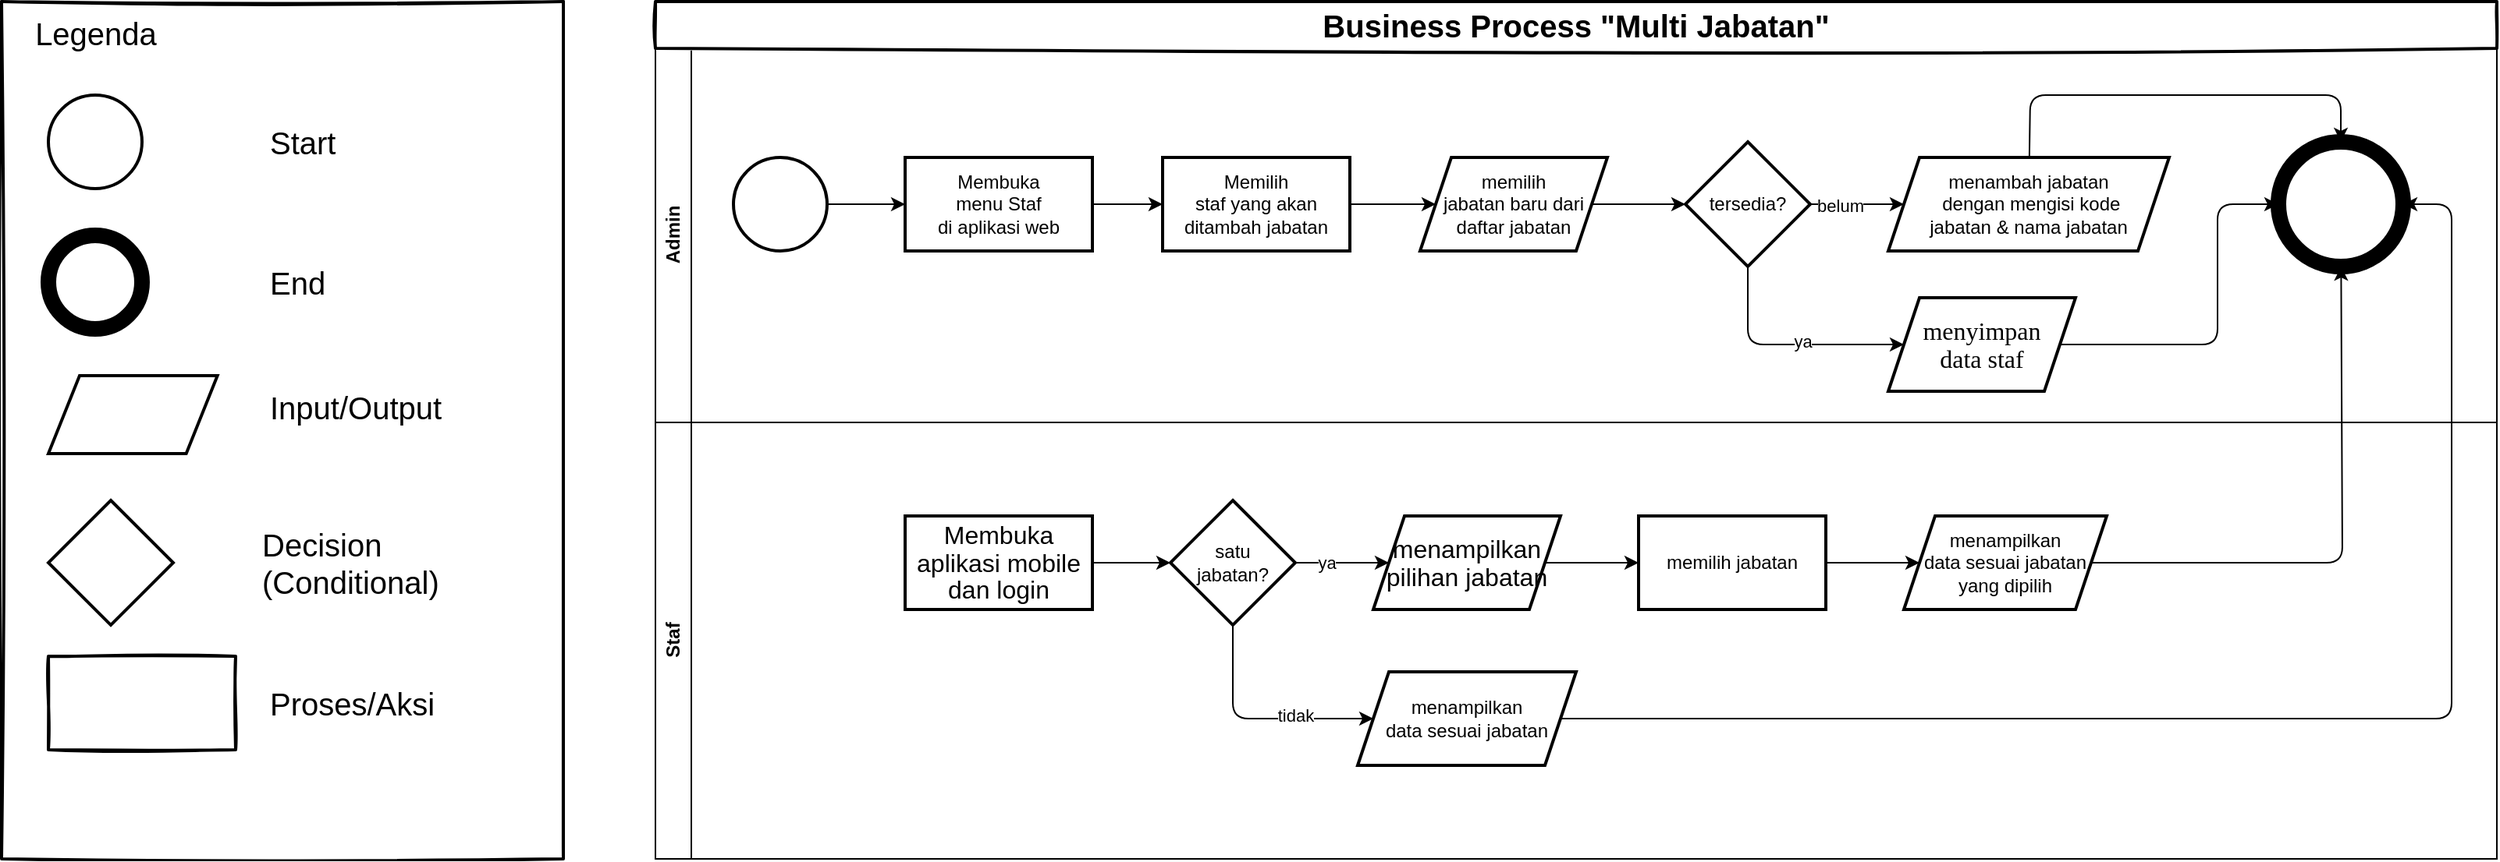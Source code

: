 <mxfile>
    <diagram id="tw29Rx7nYrJgqkUNpDrC" name="Page-1">
        <mxGraphModel dx="1179" dy="662" grid="1" gridSize="10" guides="1" tooltips="1" connect="1" arrows="1" fold="1" page="1" pageScale="1" pageWidth="850" pageHeight="1100" math="0" shadow="0">
            <root>
                <mxCell id="0"/>
                <mxCell id="1" parent="0"/>
                <mxCell id="60" value="" style="swimlane;startSize=0;shadow=0;sketch=1;fillStyle=auto;strokeWidth=2;fontSize=20;gradientColor=none;" vertex="1" parent="1">
                    <mxGeometry x="20" y="120" width="360" height="550" as="geometry"/>
                </mxCell>
                <mxCell id="61" value="Legenda" style="text;html=1;align=center;verticalAlign=middle;resizable=0;points=[];autosize=1;strokeColor=none;fillColor=none;fontSize=20;" vertex="1" parent="60">
                    <mxGeometry x="10" width="100" height="40" as="geometry"/>
                </mxCell>
                <mxCell id="62" value="" style="strokeWidth=2;html=1;shape=mxgraph.flowchart.start_2;whiteSpace=wrap;" vertex="1" parent="60">
                    <mxGeometry x="30" y="60" width="60" height="60" as="geometry"/>
                </mxCell>
                <mxCell id="63" value="" style="ellipse;whiteSpace=wrap;html=1;strokeWidth=10;" vertex="1" parent="60">
                    <mxGeometry x="30" y="150" width="60" height="60" as="geometry"/>
                </mxCell>
                <mxCell id="64" value="End" style="text;html=1;align=left;verticalAlign=middle;resizable=0;points=[];autosize=1;strokeColor=none;fillColor=none;fontSize=20;" vertex="1" parent="60">
                    <mxGeometry x="170" y="160" width="60" height="40" as="geometry"/>
                </mxCell>
                <mxCell id="65" value="Start" style="text;html=1;align=left;verticalAlign=middle;resizable=0;points=[];autosize=1;strokeColor=none;fillColor=none;fontSize=20;" vertex="1" parent="60">
                    <mxGeometry x="170" y="70" width="70" height="40" as="geometry"/>
                </mxCell>
                <mxCell id="67" value="&lt;div style=&quot;&quot;&gt;&lt;br&gt;&lt;/div&gt;" style="shape=parallelogram;perimeter=parallelogramPerimeter;whiteSpace=wrap;html=1;fixedSize=1;strokeWidth=2;align=center;" vertex="1" parent="60">
                    <mxGeometry x="30" y="240" width="108.33" height="50" as="geometry"/>
                </mxCell>
                <mxCell id="68" value="Input/Output" style="text;html=1;align=left;verticalAlign=middle;resizable=0;points=[];autosize=1;strokeColor=none;fillColor=none;fontSize=20;" vertex="1" parent="60">
                    <mxGeometry x="170" y="240" width="130" height="40" as="geometry"/>
                </mxCell>
                <mxCell id="69" value="" style="rhombus;whiteSpace=wrap;html=1;strokeWidth=2;" vertex="1" parent="60">
                    <mxGeometry x="30" y="320" width="80" height="80" as="geometry"/>
                </mxCell>
                <mxCell id="70" value="Decision &lt;br&gt;(Conditional)" style="text;html=1;align=left;verticalAlign=middle;resizable=0;points=[];autosize=1;strokeColor=none;fillColor=none;fontSize=20;" vertex="1" parent="60">
                    <mxGeometry x="165" y="330" width="140" height="60" as="geometry"/>
                </mxCell>
                <mxCell id="71" value="" style="rounded=0;whiteSpace=wrap;html=1;shadow=0;sketch=1;fillStyle=auto;strokeWidth=2;fontSize=20;gradientColor=none;" vertex="1" parent="60">
                    <mxGeometry x="30" y="420" width="120" height="60" as="geometry"/>
                </mxCell>
                <mxCell id="72" value="Proses/Aksi" style="text;html=1;align=left;verticalAlign=middle;resizable=0;points=[];autosize=1;strokeColor=none;fillColor=none;fontSize=20;" vertex="1" parent="60">
                    <mxGeometry x="170" y="430" width="130" height="40" as="geometry"/>
                </mxCell>
                <mxCell id="73" value="" style="group" vertex="1" connectable="0" parent="1">
                    <mxGeometry x="439" y="120" width="1180" height="550" as="geometry"/>
                </mxCell>
                <mxCell id="4" value="Admin" style="swimlane;horizontal=0;whiteSpace=wrap;html=1;" vertex="1" parent="73">
                    <mxGeometry y="30" width="1180" height="240" as="geometry"/>
                </mxCell>
                <mxCell id="8" value="" style="edgeStyle=none;html=1;" edge="1" parent="4" source="2" target="7">
                    <mxGeometry relative="1" as="geometry"/>
                </mxCell>
                <mxCell id="2" value="" style="strokeWidth=2;html=1;shape=mxgraph.flowchart.start_2;whiteSpace=wrap;" vertex="1" parent="4">
                    <mxGeometry x="50" y="70" width="60" height="60" as="geometry"/>
                </mxCell>
                <mxCell id="10" value="" style="edgeStyle=none;html=1;" edge="1" parent="4" source="7" target="9">
                    <mxGeometry relative="1" as="geometry"/>
                </mxCell>
                <mxCell id="7" value="&lt;span&gt;Membuka&lt;br&gt;menu Staf &lt;br&gt;di aplikasi web&lt;/span&gt;" style="whiteSpace=wrap;html=1;strokeWidth=2;" vertex="1" parent="4">
                    <mxGeometry x="160" y="70" width="120" height="60" as="geometry"/>
                </mxCell>
                <mxCell id="12" value="" style="edgeStyle=none;html=1;" edge="1" parent="4" source="9" target="11">
                    <mxGeometry relative="1" as="geometry"/>
                </mxCell>
                <mxCell id="9" value="&lt;span&gt;Memilih&lt;br&gt;staf yang akan ditambah jabatan&lt;/span&gt;" style="whiteSpace=wrap;html=1;strokeWidth=2;" vertex="1" parent="4">
                    <mxGeometry x="325" y="70" width="120" height="60" as="geometry"/>
                </mxCell>
                <mxCell id="14" value="" style="edgeStyle=none;html=1;" edge="1" parent="4" source="11" target="13">
                    <mxGeometry relative="1" as="geometry"/>
                </mxCell>
                <mxCell id="11" value="&lt;span&gt;memilih&lt;br&gt;jabatan baru dari daftar jabatan&lt;/span&gt;" style="shape=parallelogram;perimeter=parallelogramPerimeter;whiteSpace=wrap;html=1;fixedSize=1;strokeWidth=2;" vertex="1" parent="4">
                    <mxGeometry x="490" y="70" width="120" height="60" as="geometry"/>
                </mxCell>
                <mxCell id="18" value="" style="edgeStyle=none;html=1;" edge="1" parent="4" source="13" target="19">
                    <mxGeometry relative="1" as="geometry">
                        <mxPoint x="810" y="100" as="targetPoint"/>
                    </mxGeometry>
                </mxCell>
                <mxCell id="23" value="belum" style="edgeLabel;html=1;align=center;verticalAlign=middle;resizable=0;points=[];" vertex="1" connectable="0" parent="18">
                    <mxGeometry x="-0.36" y="-1" relative="1" as="geometry">
                        <mxPoint as="offset"/>
                    </mxGeometry>
                </mxCell>
                <mxCell id="22" value="" style="edgeStyle=none;html=1;" edge="1" parent="4" source="13" target="25">
                    <mxGeometry relative="1" as="geometry">
                        <mxPoint x="810" y="190" as="targetPoint"/>
                        <Array as="points">
                            <mxPoint x="700" y="190"/>
                        </Array>
                    </mxGeometry>
                </mxCell>
                <mxCell id="24" value="ya" style="edgeLabel;html=1;align=center;verticalAlign=middle;resizable=0;points=[];" vertex="1" connectable="0" parent="22">
                    <mxGeometry x="0.128" y="2" relative="1" as="geometry">
                        <mxPoint as="offset"/>
                    </mxGeometry>
                </mxCell>
                <mxCell id="13" value="tersedia?" style="rhombus;whiteSpace=wrap;html=1;strokeWidth=2;" vertex="1" parent="4">
                    <mxGeometry x="660" y="60" width="80" height="80" as="geometry"/>
                </mxCell>
                <mxCell id="48" style="edgeStyle=none;html=1;" edge="1" parent="4" source="19">
                    <mxGeometry relative="1" as="geometry">
                        <mxPoint x="920" y="107.059" as="targetPoint"/>
                    </mxGeometry>
                </mxCell>
                <mxCell id="49" style="edgeStyle=none;html=1;" edge="1" parent="4" source="19">
                    <mxGeometry relative="1" as="geometry">
                        <mxPoint x="920" y="107.059" as="targetPoint"/>
                    </mxGeometry>
                </mxCell>
                <mxCell id="51" value="" style="edgeStyle=none;html=1;entryX=0.5;entryY=0;entryDx=0;entryDy=0;" edge="1" parent="4" source="19" target="50">
                    <mxGeometry relative="1" as="geometry">
                        <Array as="points">
                            <mxPoint x="881" y="30"/>
                            <mxPoint x="1080" y="30"/>
                        </Array>
                    </mxGeometry>
                </mxCell>
                <mxCell id="19" value="&lt;span&gt;menambah jabatan&lt;br&gt;&amp;nbsp;dengan mengisi kode &lt;br&gt;jabatan &amp;amp; nama jabatan&lt;/span&gt;" style="shape=parallelogram;perimeter=parallelogramPerimeter;whiteSpace=wrap;html=1;fixedSize=1;strokeWidth=2;" vertex="1" parent="4">
                    <mxGeometry x="790" y="70" width="180" height="60" as="geometry"/>
                </mxCell>
                <mxCell id="52" style="edgeStyle=none;html=1;" edge="1" parent="4" source="25" target="50">
                    <mxGeometry relative="1" as="geometry">
                        <Array as="points">
                            <mxPoint x="1001" y="190"/>
                            <mxPoint x="1001" y="100"/>
                        </Array>
                    </mxGeometry>
                </mxCell>
                <mxCell id="25" value="&lt;span style=&quot;font-size: 12pt; line-height: 107%; font-family: &amp;quot;Times New Roman&amp;quot;, serif;&quot;&gt;menyimpan&lt;br/&gt;data staf&lt;/span&gt;" style="shape=parallelogram;perimeter=parallelogramPerimeter;whiteSpace=wrap;html=1;fixedSize=1;strokeWidth=2;" vertex="1" parent="4">
                    <mxGeometry x="790" y="160" width="120" height="60" as="geometry"/>
                </mxCell>
                <mxCell id="50" value="" style="ellipse;whiteSpace=wrap;html=1;strokeWidth=10;" vertex="1" parent="4">
                    <mxGeometry x="1040" y="60" width="80" height="80" as="geometry"/>
                </mxCell>
                <mxCell id="5" value="Staf" style="swimlane;horizontal=0;whiteSpace=wrap;html=1;" vertex="1" parent="73">
                    <mxGeometry y="270" width="1180" height="280" as="geometry"/>
                </mxCell>
                <mxCell id="33" value="" style="edgeStyle=none;html=1;" edge="1" parent="5" source="29" target="32">
                    <mxGeometry relative="1" as="geometry"/>
                </mxCell>
                <mxCell id="29" value="&lt;span style=&quot;font-size:12.0pt;line-height:107%;&lt;br/&gt;font-family:&amp;quot;Times New Roman&amp;quot;,serif;mso-fareast-font-family:&amp;quot;Times New Roman&amp;quot;;&lt;br/&gt;mso-ansi-language:EN-US;mso-fareast-language:EN-US;mso-bidi-language:AR-SA&quot;&gt;Membuka&lt;br/&gt;aplikasi mobile dan login&lt;/span&gt;" style="whiteSpace=wrap;html=1;strokeWidth=2;" vertex="1" parent="5">
                    <mxGeometry x="160" y="60" width="120" height="60" as="geometry"/>
                </mxCell>
                <mxCell id="38" value="" style="edgeStyle=none;html=1;" edge="1" parent="5" source="32" target="47">
                    <mxGeometry relative="1" as="geometry">
                        <mxPoint x="470" y="190" as="targetPoint"/>
                        <Array as="points">
                            <mxPoint x="370" y="190"/>
                        </Array>
                    </mxGeometry>
                </mxCell>
                <mxCell id="39" value="tidak" style="edgeLabel;html=1;align=center;verticalAlign=middle;resizable=0;points=[];" vertex="1" connectable="0" parent="38">
                    <mxGeometry x="-0.253" y="-1" relative="1" as="geometry">
                        <mxPoint x="41" y="2" as="offset"/>
                    </mxGeometry>
                </mxCell>
                <mxCell id="41" value="" style="edgeStyle=none;html=1;" edge="1" parent="5" source="32" target="40">
                    <mxGeometry relative="1" as="geometry"/>
                </mxCell>
                <mxCell id="42" value="ya" style="edgeLabel;html=1;align=center;verticalAlign=middle;resizable=0;points=[];" vertex="1" connectable="0" parent="41">
                    <mxGeometry x="-0.327" relative="1" as="geometry">
                        <mxPoint as="offset"/>
                    </mxGeometry>
                </mxCell>
                <mxCell id="32" value="satu &lt;br&gt;jabatan?" style="rhombus;whiteSpace=wrap;html=1;strokeWidth=2;" vertex="1" parent="5">
                    <mxGeometry x="330" y="50" width="80" height="80" as="geometry"/>
                </mxCell>
                <mxCell id="44" value="" style="edgeStyle=none;html=1;" edge="1" parent="5" source="40" target="43">
                    <mxGeometry relative="1" as="geometry"/>
                </mxCell>
                <mxCell id="40" value="&lt;span style=&quot;font-size:12.0pt;line-height:107%;&lt;br/&gt;font-family:&amp;quot;Times New Roman&amp;quot;,serif;mso-fareast-font-family:&amp;quot;Times New Roman&amp;quot;;&lt;br/&gt;mso-ansi-language:EN-US;mso-fareast-language:EN-US;mso-bidi-language:AR-SA&quot;&gt;menampilkan&lt;br/&gt;pilihan jabatan&lt;/span&gt;" style="shape=parallelogram;perimeter=parallelogramPerimeter;whiteSpace=wrap;html=1;fixedSize=1;strokeWidth=2;" vertex="1" parent="5">
                    <mxGeometry x="460" y="60" width="120" height="60" as="geometry"/>
                </mxCell>
                <mxCell id="46" value="" style="edgeStyle=none;html=1;" edge="1" parent="5" source="43" target="45">
                    <mxGeometry relative="1" as="geometry"/>
                </mxCell>
                <mxCell id="43" value="memilih jabatan" style="whiteSpace=wrap;html=1;strokeWidth=2;" vertex="1" parent="5">
                    <mxGeometry x="630" y="60" width="120" height="60" as="geometry"/>
                </mxCell>
                <mxCell id="45" value="&lt;div style=&quot;&quot;&gt;&lt;span style=&quot;background-color: initial;&quot;&gt;menampilkan&lt;/span&gt;&lt;/div&gt;&lt;span&gt;&lt;div style=&quot;&quot;&gt;&lt;span style=&quot;background-color: initial;&quot;&gt;data sesuai jabatan yang dipilih&lt;/span&gt;&lt;/div&gt;&lt;/span&gt;" style="shape=parallelogram;perimeter=parallelogramPerimeter;whiteSpace=wrap;html=1;fixedSize=1;strokeWidth=2;align=center;" vertex="1" parent="5">
                    <mxGeometry x="800" y="60" width="130" height="60" as="geometry"/>
                </mxCell>
                <mxCell id="47" value="&lt;div style=&quot;&quot;&gt;&lt;span style=&quot;background-color: initial;&quot;&gt;menampilkan&lt;/span&gt;&lt;/div&gt;&lt;span&gt;&lt;div style=&quot;&quot;&gt;&lt;span style=&quot;background-color: initial;&quot;&gt;data sesuai jabatan&lt;/span&gt;&lt;/div&gt;&lt;/span&gt;" style="shape=parallelogram;perimeter=parallelogramPerimeter;whiteSpace=wrap;html=1;fixedSize=1;strokeWidth=2;align=center;" vertex="1" parent="5">
                    <mxGeometry x="450" y="160" width="140" height="60" as="geometry"/>
                </mxCell>
                <mxCell id="58" value="&lt;span&gt;&lt;span&gt;&lt;font style=&quot;font-size: 20px;&quot;&gt;Business Process &quot;Multi Jabatan&quot;&lt;/font&gt;&lt;/span&gt;&lt;/span&gt;" style="rounded=0;whiteSpace=wrap;html=1;shadow=0;sketch=1;fillStyle=auto;strokeWidth=2;gradientColor=none;fontStyle=1" vertex="1" parent="73">
                    <mxGeometry width="1180" height="30" as="geometry"/>
                </mxCell>
                <mxCell id="54" value="" style="edgeStyle=none;html=1;" edge="1" parent="73" source="45" target="50">
                    <mxGeometry relative="1" as="geometry">
                        <mxPoint x="1035" y="360" as="targetPoint"/>
                        <Array as="points">
                            <mxPoint x="1081" y="360"/>
                        </Array>
                    </mxGeometry>
                </mxCell>
                <mxCell id="55" style="edgeStyle=none;html=1;entryX=1;entryY=0.5;entryDx=0;entryDy=0;" edge="1" parent="73" source="47" target="50">
                    <mxGeometry relative="1" as="geometry">
                        <mxPoint x="1076.713" y="399.963" as="targetPoint"/>
                        <Array as="points">
                            <mxPoint x="1151" y="460"/>
                            <mxPoint x="1151" y="130"/>
                        </Array>
                    </mxGeometry>
                </mxCell>
            </root>
        </mxGraphModel>
    </diagram>
</mxfile>